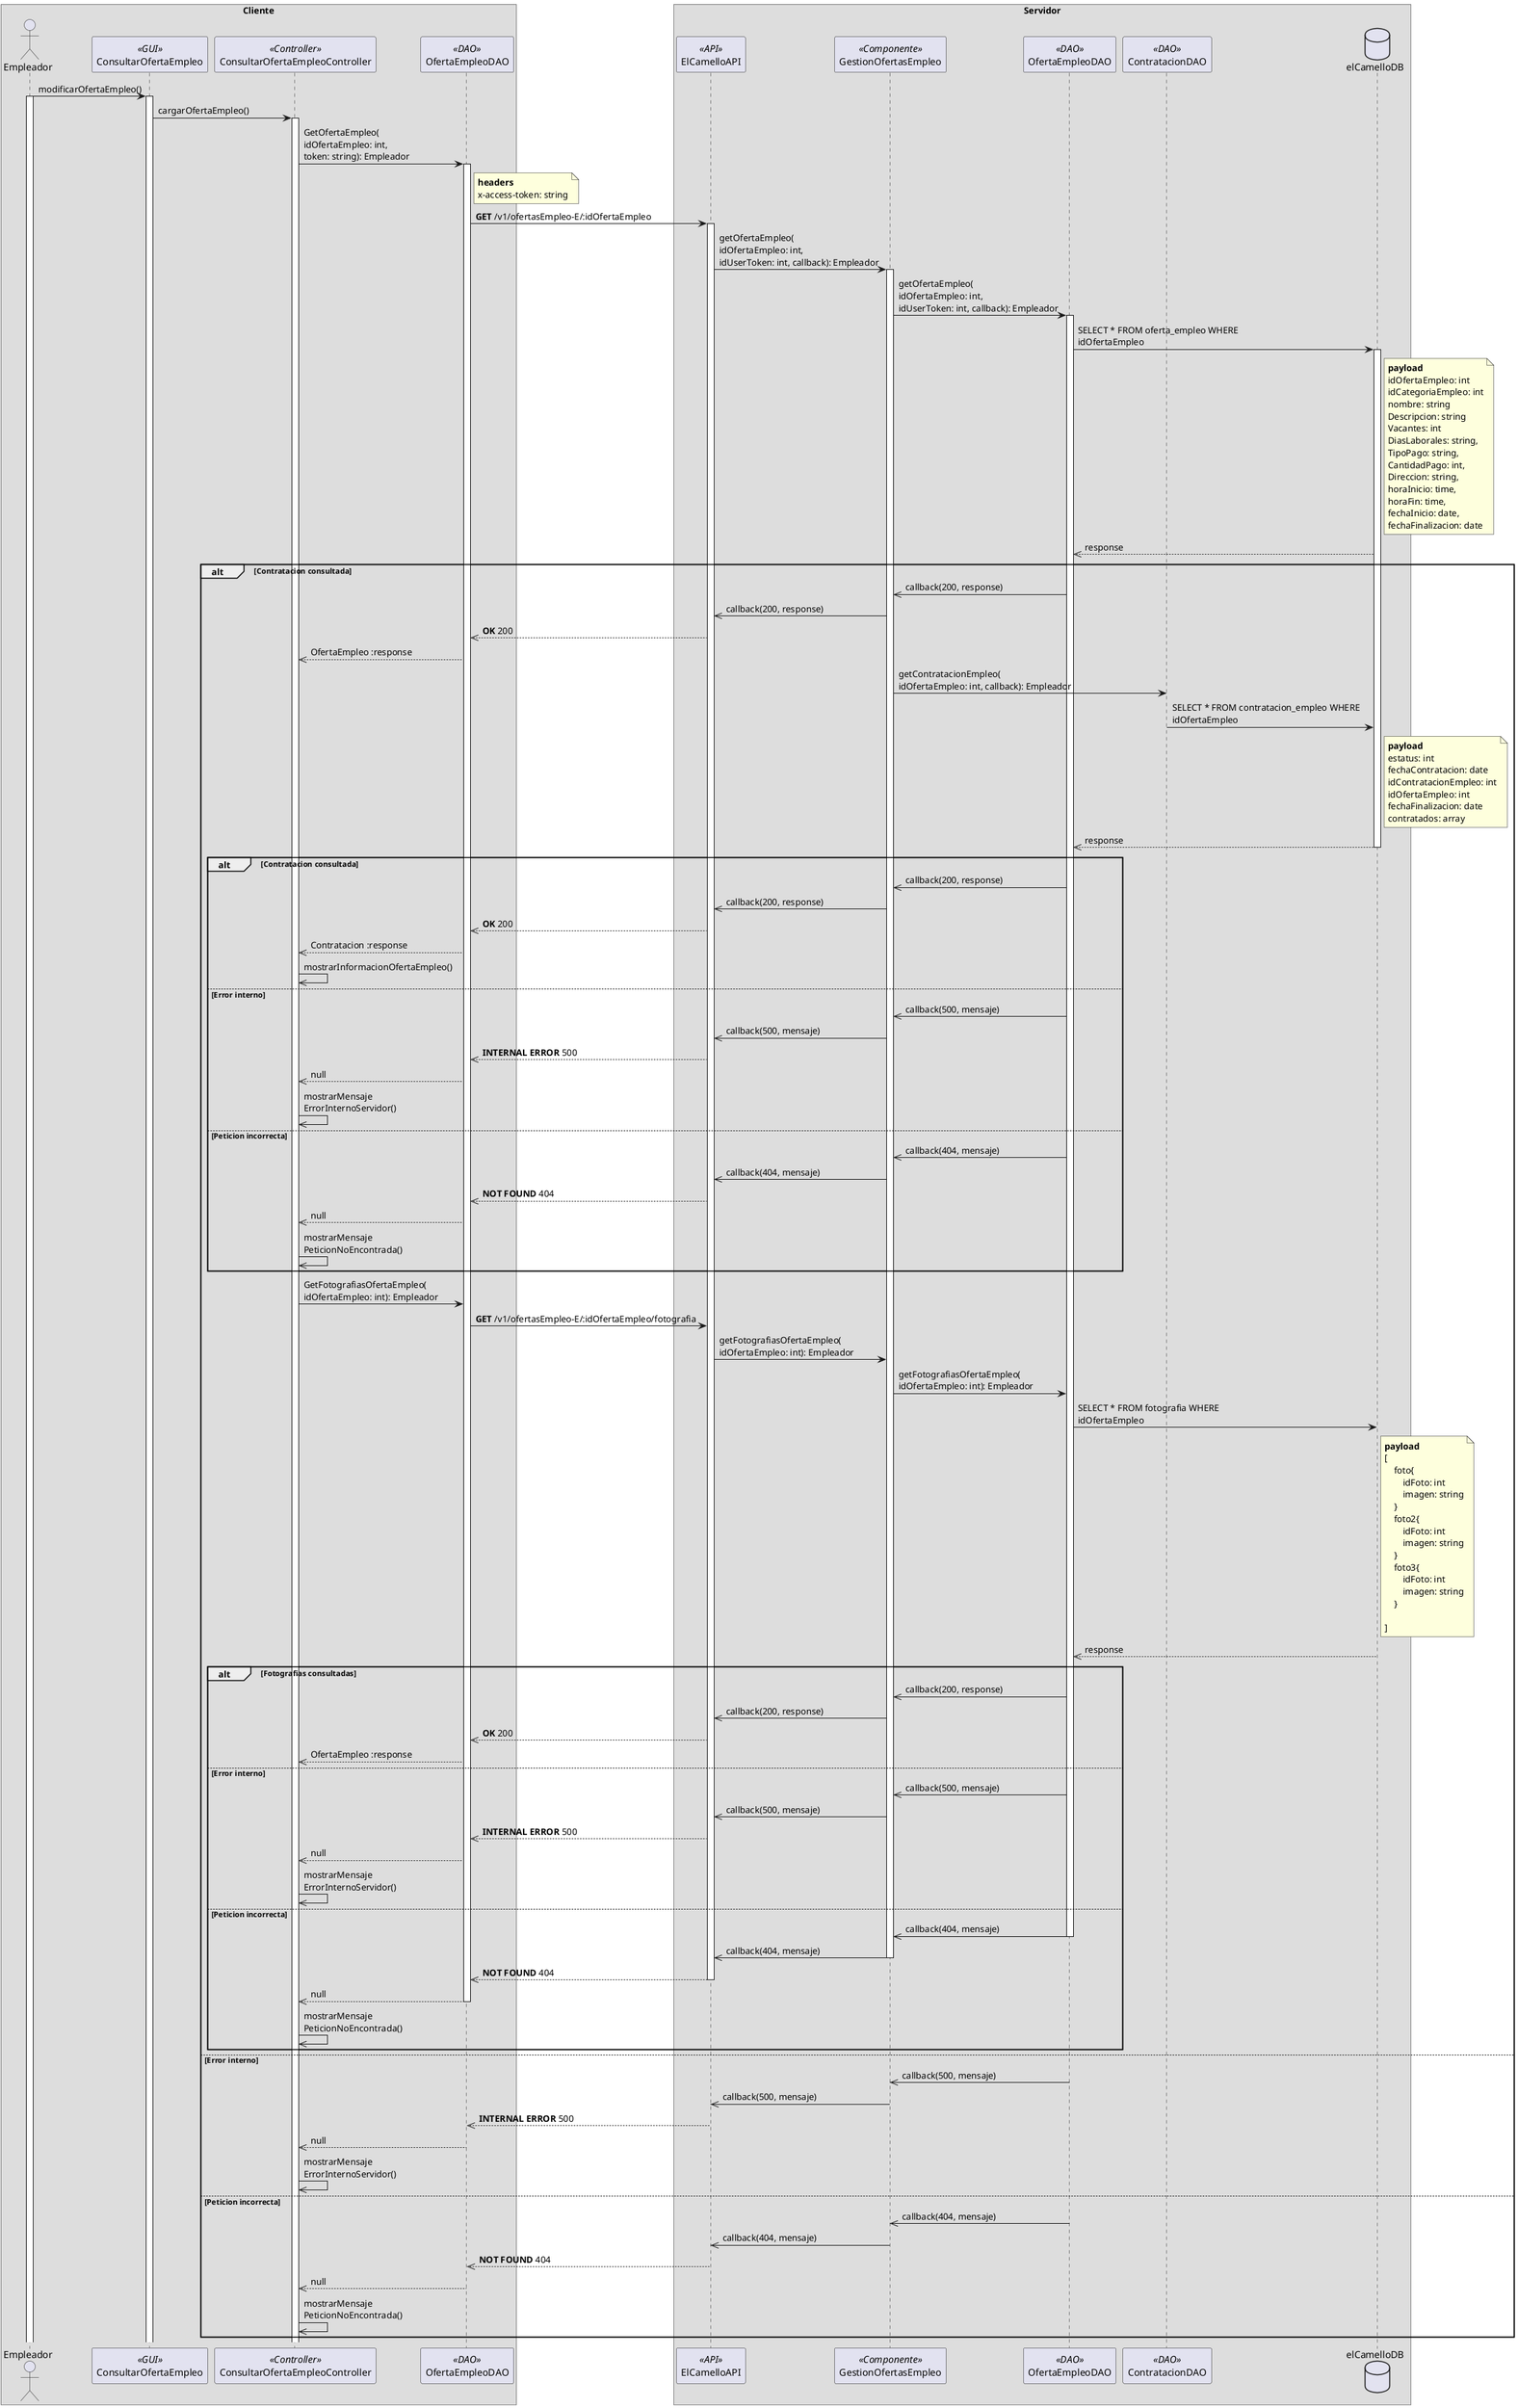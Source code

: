 @startuml ConsultarOfertaEmpleo

box Cliente
    actor Empleador as a
    participant ConsultarOfertaEmpleo as b <<GUI>> 
    participant ConsultarOfertaEmpleoController as c <<Controller>>
    participant OfertaEmpleoDAO as d <<DAO>>
end box

box Servidor
    participant ElCamelloAPI as e <<API>>
    participant GestionOfertasEmpleo as f <<Componente>>
    participant OfertaEmpleoDAO as g <<DAO>>
    participant ContratacionDAO as h <<DAO>>
    database elCamelloDB as db
end box

a -> b : modificarOfertaEmpleo()
activate a
activate b

b -> c : cargarOfertaEmpleo()
activate c

c -> d : GetOfertaEmpleo(\nidOfertaEmpleo: int, \ntoken: string): Empleador
activate d

note right of d  
**headers**
x-access-token: string
end note

d -> e : **GET** /v1/ofertasEmpleo-E/:idOfertaEmpleo
activate e

e -> f : getOfertaEmpleo(\nidOfertaEmpleo: int, \nidUserToken: int, callback): Empleador
activate f

f -> g : getOfertaEmpleo(\nidOfertaEmpleo: int, \nidUserToken: int, callback): Empleador
activate g

g -> db : SELECT * FROM oferta_empleo WHERE \nidOfertaEmpleo
activate db

note right of db  
**payload**
idOfertaEmpleo: int
idCategoriaEmpleo: int
nombre: string
Descripcion: string
Vacantes: int
DiasLaborales: string,
TipoPago: string,
CantidadPago: int,
Direccion: string,
horaInicio: time,
horaFin: time, 
fechaInicio: date, 
fechaFinalizacion: date
end note

db -->> g : response

alt Contratacion consultada
    g ->> f : callback(200, response)
    
    f ->> e : callback(200, response)

    e -->> d: **OK** 200
    d -->> c: OfertaEmpleo :response
    
    f -> h : getContratacionEmpleo(\nidOfertaEmpleo: int, callback): Empleador

    h -> db : SELECT * FROM contratacion_empleo WHERE \nidOfertaEmpleo

    note right of db  
    **payload**
    estatus: int
    fechaContratacion: date
    idContratacionEmpleo: int
    idOfertaEmpleo: int
    fechaFinalizacion: date 
    contratados: array
    end note

    db -->> g : response
    deactivate db

    alt Contratacion consultada
        g ->> f : callback(200, response)
        
        f ->> e : callback(200, response)

        e -->> d: **OK** 200
        d -->> c: Contratacion :response

        c ->> c: mostrarInformacionOfertaEmpleo()

    else Error interno
        g ->> f : callback(500, mensaje)

        f ->> e : callback(500, mensaje)

        e -->> d: **INTERNAL ERROR** 500

        d -->> c: null

        c ->> c: mostrarMensaje\nErrorInternoServidor()
    else Peticion incorrecta
        g ->> f : callback(404, mensaje)

        f ->> e : callback(404, mensaje)

        e -->> d: **NOT FOUND** 404

        d -->> c: null

        c ->> c: mostrarMensaje\nPeticionNoEncontrada()

    end
        
        c -> d : GetFotografiasOfertaEmpleo(\nidOfertaEmpleo: int): Empleador

        d -> e : **GET** /v1/ofertasEmpleo-E/:idOfertaEmpleo/fotografia

        e -> f : getFotografiasOfertaEmpleo(\nidOfertaEmpleo: int): Empleador

        f -> g : getFotografiasOfertaEmpleo(\nidOfertaEmpleo: int): Empleador

        g -> db : SELECT * FROM fotografia WHERE \nidOfertaEmpleo

        note right of db  
        **payload**
        [
            foto{
                idFoto: int
                imagen: string
            }
            foto2{
                idFoto: int
                imagen: string
            }
            foto3{
                idFoto: int
                imagen: string
            }

        ]
        end note

        db -->> g : response

        alt Fotografias consultadas
            g ->> f : callback(200, response)
            
            f ->> e : callback(200, response)

            e -->> d: **OK** 200
            d -->> c: OfertaEmpleo :response
            

        else Error interno
            g ->> f : callback(500, mensaje)

            f ->> e : callback(500, mensaje)

            e -->> d: **INTERNAL ERROR** 500

            d -->> c: null

            c ->> c: mostrarMensaje\nErrorInternoServidor()
        else Peticion incorrecta
            g ->> f : callback(404, mensaje)
            deactivate g

            f ->> e : callback(404, mensaje)
            deactivate f

            e -->> d: **NOT FOUND** 404
            deactivate e

            d -->> c: null
            deactivate d

            c ->> c: mostrarMensaje\nPeticionNoEncontrada()

        end


else Error interno
    g ->> f : callback(500, mensaje)

    f ->> e : callback(500, mensaje)

    e -->> d: **INTERNAL ERROR** 500

    d -->> c: null

    c ->> c: mostrarMensaje\nErrorInternoServidor()
else Peticion incorrecta
    g ->> f : callback(404, mensaje)
    deactivate g

    f ->> e : callback(404, mensaje)
    deactivate f

    e -->> d: **NOT FOUND** 404
    deactivate e

    d -->> c: null
    deactivate d

    c ->> c: mostrarMensaje\nPeticionNoEncontrada()

end

@enduml
